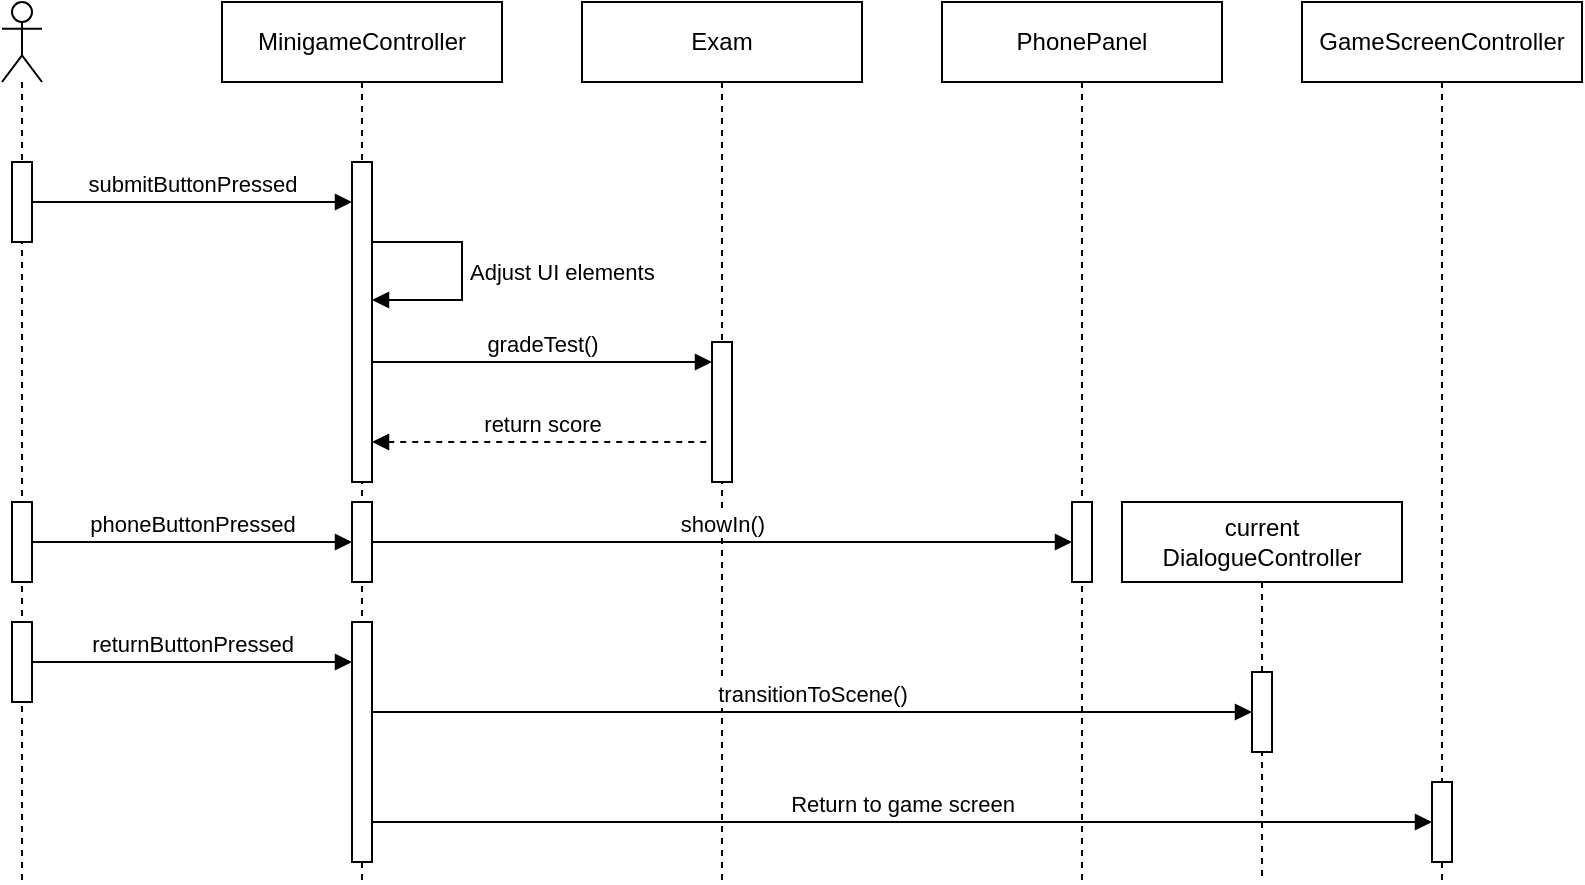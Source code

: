 <mxfile version="27.1.5">
  <diagram name="Page-1" id="orAvbQSQmHUDCHo70LKo">
    <mxGraphModel dx="1026" dy="547" grid="1" gridSize="10" guides="1" tooltips="1" connect="1" arrows="1" fold="1" page="1" pageScale="1" pageWidth="850" pageHeight="1100" math="0" shadow="0">
      <root>
        <mxCell id="0" />
        <mxCell id="1" parent="0" />
        <mxCell id="3qFaxTtZR_sUx9hn0ahr-9" value="" style="shape=umlLifeline;perimeter=lifelinePerimeter;whiteSpace=wrap;html=1;container=1;dropTarget=0;collapsible=0;recursiveResize=0;outlineConnect=0;portConstraint=eastwest;newEdgeStyle={&quot;curved&quot;:0,&quot;rounded&quot;:0};participant=umlActor;" vertex="1" parent="1">
          <mxGeometry x="130" y="120" width="20" height="440" as="geometry" />
        </mxCell>
        <mxCell id="3qFaxTtZR_sUx9hn0ahr-14" value="" style="html=1;points=[[0,0,0,0,5],[0,1,0,0,-5],[1,0,0,0,5],[1,1,0,0,-5]];perimeter=orthogonalPerimeter;outlineConnect=0;targetShapes=umlLifeline;portConstraint=eastwest;newEdgeStyle={&quot;curved&quot;:0,&quot;rounded&quot;:0};" vertex="1" parent="3qFaxTtZR_sUx9hn0ahr-9">
          <mxGeometry x="5" y="80" width="10" height="40" as="geometry" />
        </mxCell>
        <mxCell id="3qFaxTtZR_sUx9hn0ahr-176" value="" style="html=1;points=[[0,0,0,0,5],[0,1,0,0,-5],[1,0,0,0,5],[1,1,0,0,-5]];perimeter=orthogonalPerimeter;outlineConnect=0;targetShapes=umlLifeline;portConstraint=eastwest;newEdgeStyle={&quot;curved&quot;:0,&quot;rounded&quot;:0};" vertex="1" parent="3qFaxTtZR_sUx9hn0ahr-9">
          <mxGeometry x="5" y="250" width="10" height="40" as="geometry" />
        </mxCell>
        <mxCell id="3qFaxTtZR_sUx9hn0ahr-181" value="" style="html=1;points=[[0,0,0,0,5],[0,1,0,0,-5],[1,0,0,0,5],[1,1,0,0,-5]];perimeter=orthogonalPerimeter;outlineConnect=0;targetShapes=umlLifeline;portConstraint=eastwest;newEdgeStyle={&quot;curved&quot;:0,&quot;rounded&quot;:0};" vertex="1" parent="3qFaxTtZR_sUx9hn0ahr-9">
          <mxGeometry x="5" y="310" width="10" height="40" as="geometry" />
        </mxCell>
        <mxCell id="3qFaxTtZR_sUx9hn0ahr-11" value="MinigameController" style="shape=umlLifeline;perimeter=lifelinePerimeter;whiteSpace=wrap;html=1;container=1;dropTarget=0;collapsible=0;recursiveResize=0;outlineConnect=0;portConstraint=eastwest;newEdgeStyle={&quot;curved&quot;:0,&quot;rounded&quot;:0};" vertex="1" parent="1">
          <mxGeometry x="240" y="120" width="140" height="440" as="geometry" />
        </mxCell>
        <mxCell id="3qFaxTtZR_sUx9hn0ahr-41" value="" style="html=1;points=[[0,0,0,0,5],[0,1,0,0,-5],[1,0,0,0,5],[1,1,0,0,-5]];perimeter=orthogonalPerimeter;outlineConnect=0;targetShapes=umlLifeline;portConstraint=eastwest;newEdgeStyle={&quot;curved&quot;:0,&quot;rounded&quot;:0};" vertex="1" parent="3qFaxTtZR_sUx9hn0ahr-11">
          <mxGeometry x="65" y="80" width="10" height="160" as="geometry" />
        </mxCell>
        <mxCell id="3qFaxTtZR_sUx9hn0ahr-166" value="Adjust UI elements" style="html=1;align=left;spacingLeft=2;endArrow=block;rounded=0;edgeStyle=orthogonalEdgeStyle;curved=0;rounded=0;" edge="1" parent="3qFaxTtZR_sUx9hn0ahr-11">
          <mxGeometry relative="1" as="geometry">
            <mxPoint x="75" y="120" as="sourcePoint" />
            <Array as="points">
              <mxPoint x="120" y="120" />
              <mxPoint x="120" y="149" />
              <mxPoint x="75" y="149" />
            </Array>
            <mxPoint x="75" y="149" as="targetPoint" />
          </mxGeometry>
        </mxCell>
        <mxCell id="3qFaxTtZR_sUx9hn0ahr-178" value="" style="html=1;points=[[0,0,0,0,5],[0,1,0,0,-5],[1,0,0,0,5],[1,1,0,0,-5]];perimeter=orthogonalPerimeter;outlineConnect=0;targetShapes=umlLifeline;portConstraint=eastwest;newEdgeStyle={&quot;curved&quot;:0,&quot;rounded&quot;:0};" vertex="1" parent="3qFaxTtZR_sUx9hn0ahr-11">
          <mxGeometry x="65" y="250" width="10" height="40" as="geometry" />
        </mxCell>
        <mxCell id="3qFaxTtZR_sUx9hn0ahr-182" value="" style="html=1;points=[[0,0,0,0,5],[0,1,0,0,-5],[1,0,0,0,5],[1,1,0,0,-5]];perimeter=orthogonalPerimeter;outlineConnect=0;targetShapes=umlLifeline;portConstraint=eastwest;newEdgeStyle={&quot;curved&quot;:0,&quot;rounded&quot;:0};" vertex="1" parent="3qFaxTtZR_sUx9hn0ahr-11">
          <mxGeometry x="65" y="310" width="10" height="120" as="geometry" />
        </mxCell>
        <mxCell id="3qFaxTtZR_sUx9hn0ahr-12" value="Scene" style="shape=umlLifeline;perimeter=lifelinePerimeter;whiteSpace=wrap;html=1;container=1;dropTarget=0;collapsible=0;recursiveResize=0;outlineConnect=0;portConstraint=eastwest;newEdgeStyle={&quot;curved&quot;:0,&quot;rounded&quot;:0};" vertex="1" parent="1">
          <mxGeometry x="600" y="120" width="140" height="440" as="geometry" />
        </mxCell>
        <mxCell id="3qFaxTtZR_sUx9hn0ahr-13" value="Exam" style="shape=umlLifeline;perimeter=lifelinePerimeter;whiteSpace=wrap;html=1;container=1;dropTarget=0;collapsible=0;recursiveResize=0;outlineConnect=0;portConstraint=eastwest;newEdgeStyle={&quot;curved&quot;:0,&quot;rounded&quot;:0};" vertex="1" parent="1">
          <mxGeometry x="420" y="120" width="140" height="440" as="geometry" />
        </mxCell>
        <mxCell id="3qFaxTtZR_sUx9hn0ahr-170" value="" style="html=1;points=[[0,0,0,0,5],[0,1,0,0,-5],[1,0,0,0,5],[1,1,0,0,-5]];perimeter=orthogonalPerimeter;outlineConnect=0;targetShapes=umlLifeline;portConstraint=eastwest;newEdgeStyle={&quot;curved&quot;:0,&quot;rounded&quot;:0};" vertex="1" parent="3qFaxTtZR_sUx9hn0ahr-13">
          <mxGeometry x="65" y="170" width="10" height="70" as="geometry" />
        </mxCell>
        <mxCell id="3qFaxTtZR_sUx9hn0ahr-74" value="PhonePanel" style="shape=umlLifeline;perimeter=lifelinePerimeter;whiteSpace=wrap;html=1;container=1;dropTarget=0;collapsible=0;recursiveResize=0;outlineConnect=0;portConstraint=eastwest;newEdgeStyle={&quot;curved&quot;:0,&quot;rounded&quot;:0};" vertex="1" parent="1">
          <mxGeometry x="600" y="120" width="140" height="440" as="geometry" />
        </mxCell>
        <mxCell id="3qFaxTtZR_sUx9hn0ahr-175" value="" style="html=1;points=[[0,0,0,0,5],[0,1,0,0,-5],[1,0,0,0,5],[1,1,0,0,-5]];perimeter=orthogonalPerimeter;outlineConnect=0;targetShapes=umlLifeline;portConstraint=eastwest;newEdgeStyle={&quot;curved&quot;:0,&quot;rounded&quot;:0};" vertex="1" parent="3qFaxTtZR_sUx9hn0ahr-74">
          <mxGeometry x="65" y="250" width="10" height="40" as="geometry" />
        </mxCell>
        <mxCell id="3qFaxTtZR_sUx9hn0ahr-137" value="GameScreenController" style="shape=umlLifeline;perimeter=lifelinePerimeter;whiteSpace=wrap;html=1;container=1;dropTarget=0;collapsible=0;recursiveResize=0;outlineConnect=0;portConstraint=eastwest;newEdgeStyle={&quot;curved&quot;:0,&quot;rounded&quot;:0};" vertex="1" parent="1">
          <mxGeometry x="780" y="120" width="140" height="440" as="geometry" />
        </mxCell>
        <mxCell id="3qFaxTtZR_sUx9hn0ahr-188" value="" style="html=1;points=[[0,0,0,0,5],[0,1,0,0,-5],[1,0,0,0,5],[1,1,0,0,-5]];perimeter=orthogonalPerimeter;outlineConnect=0;targetShapes=umlLifeline;portConstraint=eastwest;newEdgeStyle={&quot;curved&quot;:0,&quot;rounded&quot;:0};" vertex="1" parent="3qFaxTtZR_sUx9hn0ahr-137">
          <mxGeometry x="65" y="390" width="10" height="40" as="geometry" />
        </mxCell>
        <mxCell id="3qFaxTtZR_sUx9hn0ahr-164" value="submitButtonPressed" style="html=1;verticalAlign=bottom;endArrow=block;curved=0;rounded=0;" edge="1" parent="1" source="3qFaxTtZR_sUx9hn0ahr-14" target="3qFaxTtZR_sUx9hn0ahr-41">
          <mxGeometry width="80" relative="1" as="geometry">
            <mxPoint x="160" y="220" as="sourcePoint" />
            <mxPoint x="240" y="220" as="targetPoint" />
          </mxGeometry>
        </mxCell>
        <mxCell id="3qFaxTtZR_sUx9hn0ahr-172" value="gradeTest()" style="html=1;verticalAlign=bottom;endArrow=block;curved=0;rounded=0;" edge="1" parent="1">
          <mxGeometry width="80" relative="1" as="geometry">
            <mxPoint x="315" y="300" as="sourcePoint" />
            <mxPoint x="485" y="300" as="targetPoint" />
          </mxGeometry>
        </mxCell>
        <mxCell id="3qFaxTtZR_sUx9hn0ahr-174" value="return score" style="html=1;verticalAlign=bottom;endArrow=none;curved=0;rounded=0;dashed=1;startFill=1;startArrow=block;" edge="1" parent="1">
          <mxGeometry width="80" relative="1" as="geometry">
            <mxPoint x="315" y="340" as="sourcePoint" />
            <mxPoint x="485" y="340" as="targetPoint" />
          </mxGeometry>
        </mxCell>
        <mxCell id="3qFaxTtZR_sUx9hn0ahr-179" value="phoneButtonPressed" style="html=1;verticalAlign=bottom;endArrow=block;curved=0;rounded=0;" edge="1" parent="1">
          <mxGeometry width="80" relative="1" as="geometry">
            <mxPoint x="145" y="390" as="sourcePoint" />
            <mxPoint x="305" y="390" as="targetPoint" />
          </mxGeometry>
        </mxCell>
        <mxCell id="3qFaxTtZR_sUx9hn0ahr-180" value="showIn()" style="html=1;verticalAlign=bottom;endArrow=block;curved=0;rounded=0;" edge="1" parent="1" source="3qFaxTtZR_sUx9hn0ahr-178" target="3qFaxTtZR_sUx9hn0ahr-175">
          <mxGeometry width="80" relative="1" as="geometry">
            <mxPoint x="345" y="390" as="sourcePoint" />
            <mxPoint x="505" y="390" as="targetPoint" />
          </mxGeometry>
        </mxCell>
        <mxCell id="3qFaxTtZR_sUx9hn0ahr-183" value="returnButtonPressed" style="html=1;verticalAlign=bottom;endArrow=block;curved=0;rounded=0;" edge="1" parent="1">
          <mxGeometry width="80" relative="1" as="geometry">
            <mxPoint x="145" y="450" as="sourcePoint" />
            <mxPoint x="305" y="450" as="targetPoint" />
          </mxGeometry>
        </mxCell>
        <mxCell id="3qFaxTtZR_sUx9hn0ahr-184" value="current DialogueController" style="shape=umlLifeline;perimeter=lifelinePerimeter;whiteSpace=wrap;html=1;container=1;dropTarget=0;collapsible=0;recursiveResize=0;outlineConnect=0;portConstraint=eastwest;newEdgeStyle={&quot;curved&quot;:0,&quot;rounded&quot;:0};" vertex="1" parent="1">
          <mxGeometry x="690" y="370" width="140" height="190" as="geometry" />
        </mxCell>
        <mxCell id="3qFaxTtZR_sUx9hn0ahr-185" value="" style="html=1;points=[[0,0,0,0,5],[0,1,0,0,-5],[1,0,0,0,5],[1,1,0,0,-5]];perimeter=orthogonalPerimeter;outlineConnect=0;targetShapes=umlLifeline;portConstraint=eastwest;newEdgeStyle={&quot;curved&quot;:0,&quot;rounded&quot;:0};" vertex="1" parent="3qFaxTtZR_sUx9hn0ahr-184">
          <mxGeometry x="65" y="85" width="10" height="40" as="geometry" />
        </mxCell>
        <mxCell id="3qFaxTtZR_sUx9hn0ahr-186" value="transitionToScene()" style="html=1;verticalAlign=bottom;endArrow=block;curved=0;rounded=0;" edge="1" parent="1">
          <mxGeometry width="80" relative="1" as="geometry">
            <mxPoint x="315" y="475" as="sourcePoint" />
            <mxPoint x="755" y="475" as="targetPoint" />
          </mxGeometry>
        </mxCell>
        <mxCell id="3qFaxTtZR_sUx9hn0ahr-189" value="Return to game screen" style="html=1;verticalAlign=bottom;endArrow=block;curved=0;rounded=0;" edge="1" parent="1">
          <mxGeometry width="80" relative="1" as="geometry">
            <mxPoint x="315" y="530.0" as="sourcePoint" />
            <mxPoint x="845" y="530.0" as="targetPoint" />
          </mxGeometry>
        </mxCell>
      </root>
    </mxGraphModel>
  </diagram>
</mxfile>
